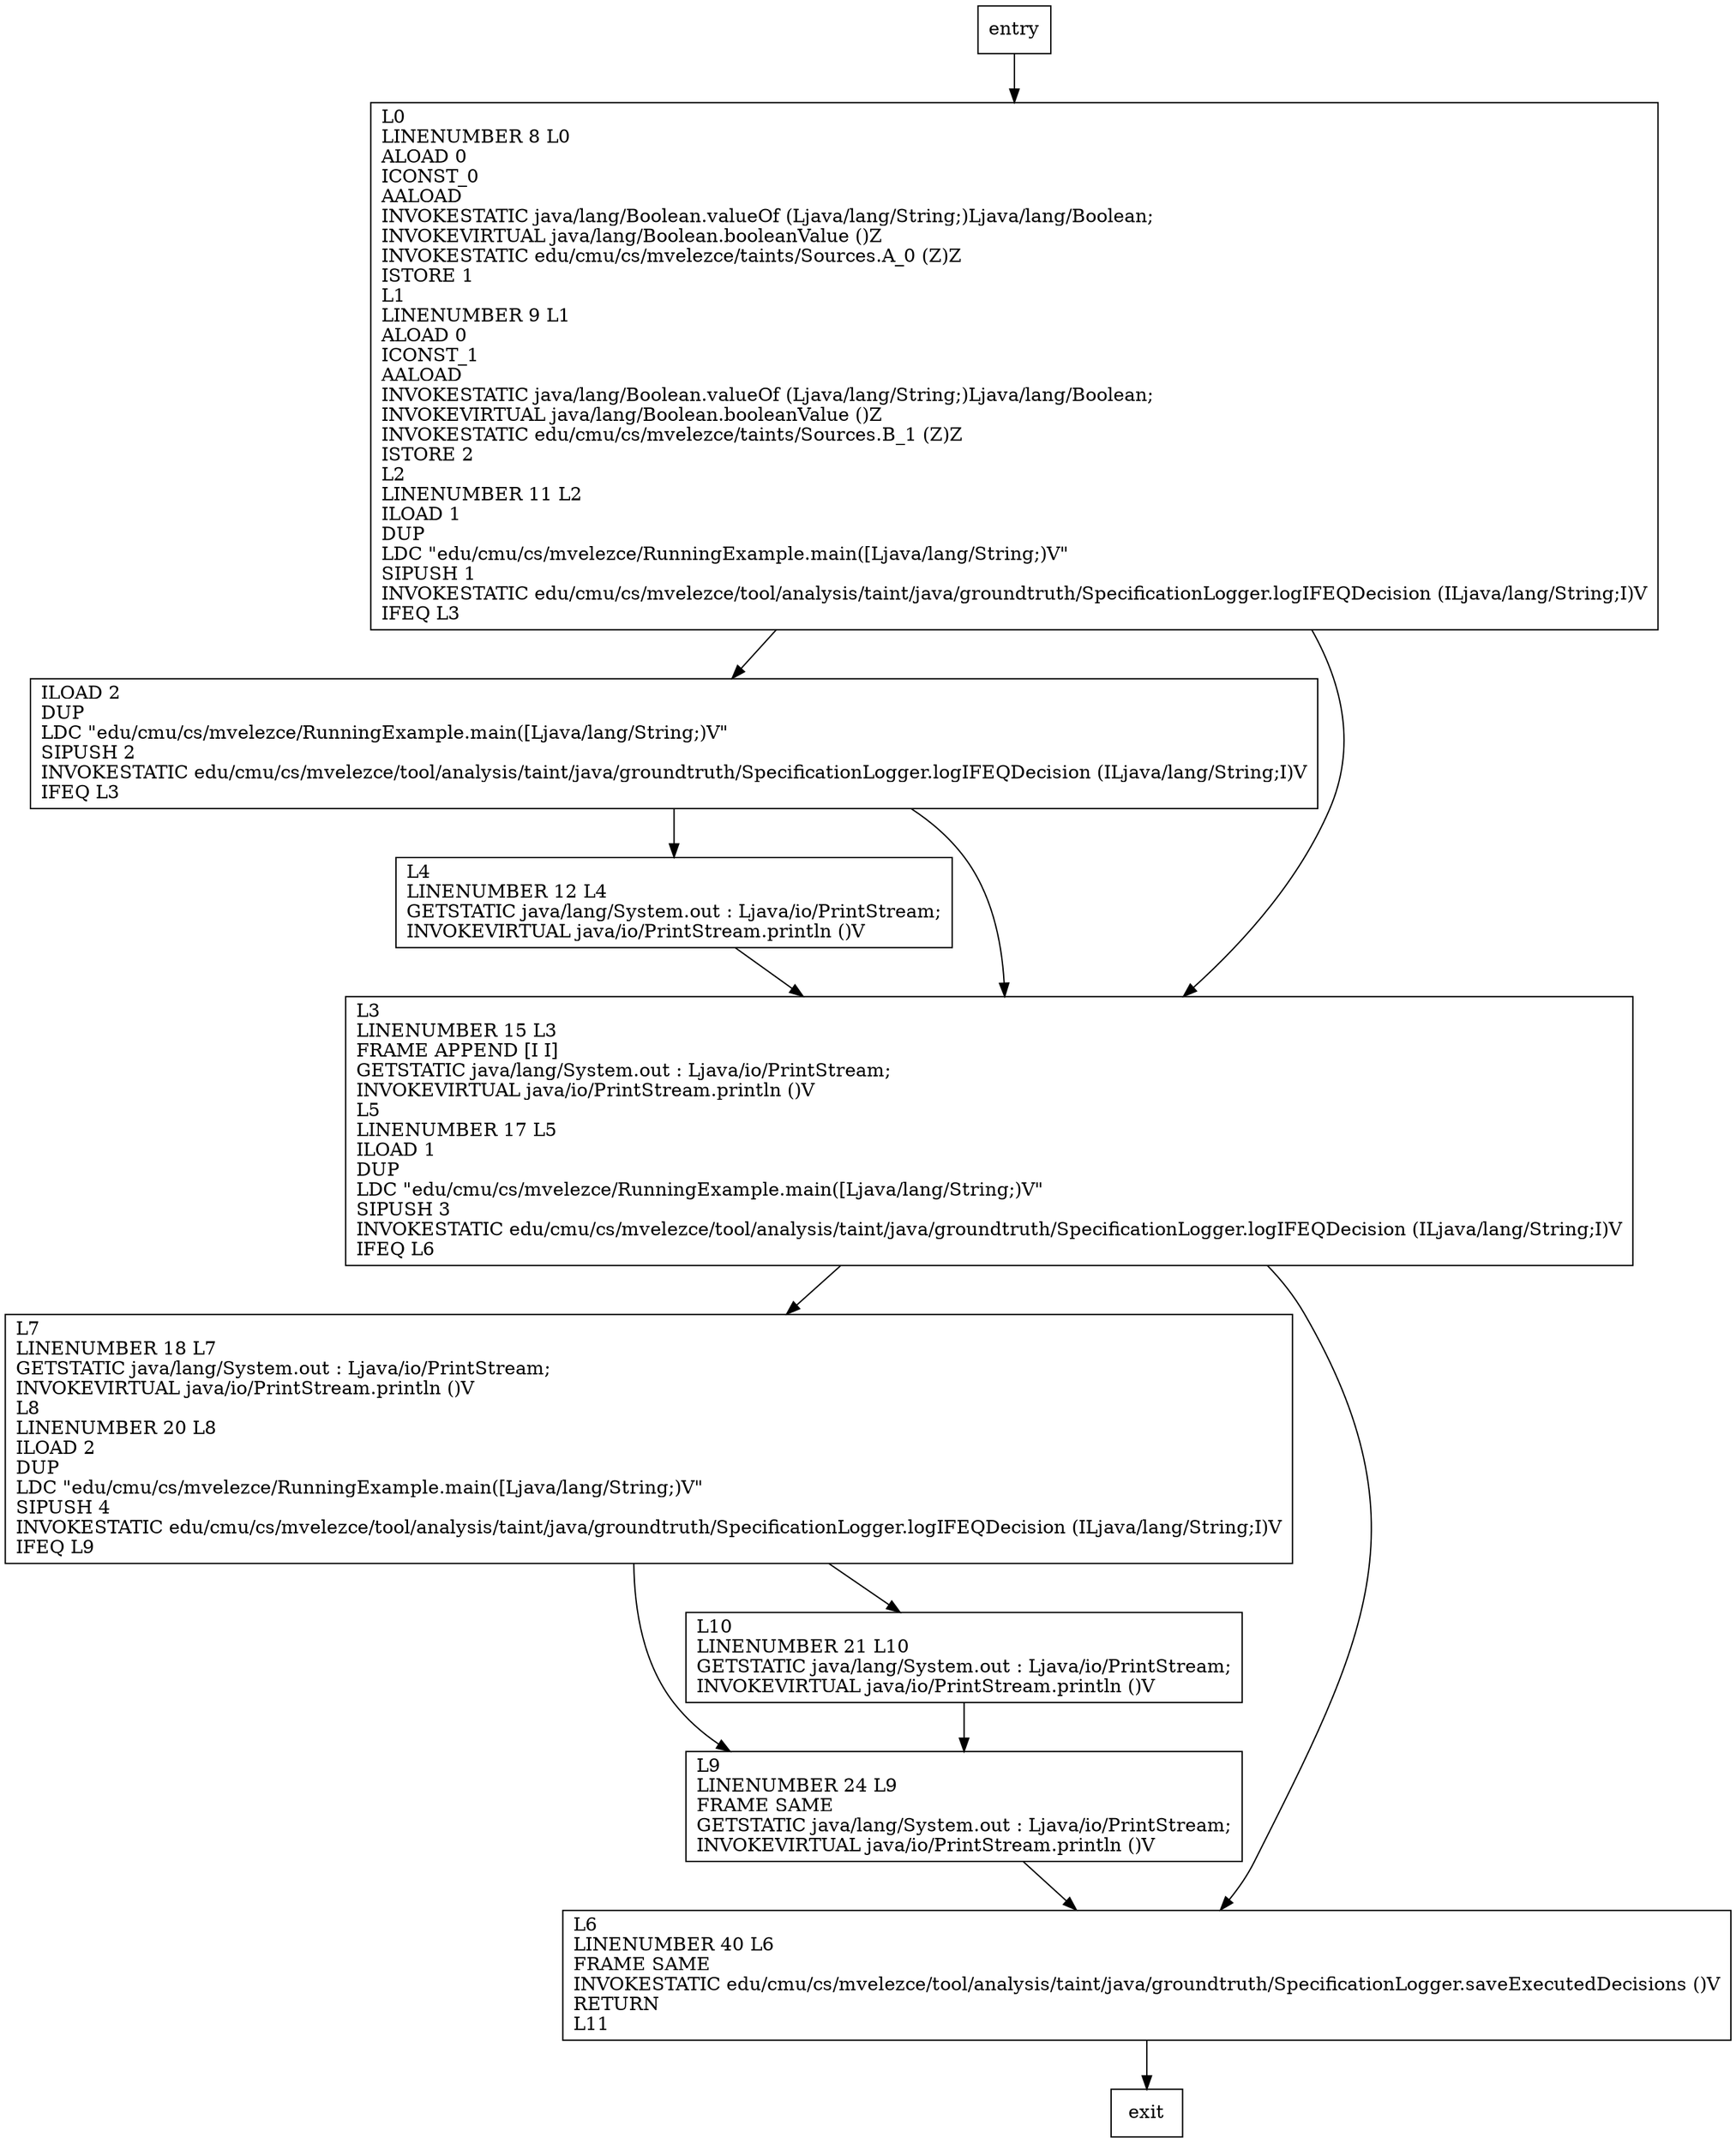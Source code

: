 digraph main {
node [shape=record];
2012232625 [label="ILOAD 2\lDUP\lLDC \"edu/cmu/cs/mvelezce/RunningExample.main([Ljava/lang/String;)V\"\lSIPUSH 2\lINVOKESTATIC edu/cmu/cs/mvelezce/tool/analysis/taint/java/groundtruth/SpecificationLogger.logIFEQDecision (ILjava/lang/String;I)V\lIFEQ L3\l"];
754666084 [label="L9\lLINENUMBER 24 L9\lFRAME SAME\lGETSTATIC java/lang/System.out : Ljava/io/PrintStream;\lINVOKEVIRTUAL java/io/PrintStream.println ()V\l"];
627150481 [label="L4\lLINENUMBER 12 L4\lGETSTATIC java/lang/System.out : Ljava/io/PrintStream;\lINVOKEVIRTUAL java/io/PrintStream.println ()V\l"];
1911728085 [label="L7\lLINENUMBER 18 L7\lGETSTATIC java/lang/System.out : Ljava/io/PrintStream;\lINVOKEVIRTUAL java/io/PrintStream.println ()V\lL8\lLINENUMBER 20 L8\lILOAD 2\lDUP\lLDC \"edu/cmu/cs/mvelezce/RunningExample.main([Ljava/lang/String;)V\"\lSIPUSH 4\lINVOKESTATIC edu/cmu/cs/mvelezce/tool/analysis/taint/java/groundtruth/SpecificationLogger.logIFEQDecision (ILjava/lang/String;I)V\lIFEQ L9\l"];
128526626 [label="L6\lLINENUMBER 40 L6\lFRAME SAME\lINVOKESTATIC edu/cmu/cs/mvelezce/tool/analysis/taint/java/groundtruth/SpecificationLogger.saveExecutedDecisions ()V\lRETURN\lL11\l"];
88558700 [label="L10\lLINENUMBER 21 L10\lGETSTATIC java/lang/System.out : Ljava/io/PrintStream;\lINVOKEVIRTUAL java/io/PrintStream.println ()V\l"];
564160838 [label="L0\lLINENUMBER 8 L0\lALOAD 0\lICONST_0\lAALOAD\lINVOKESTATIC java/lang/Boolean.valueOf (Ljava/lang/String;)Ljava/lang/Boolean;\lINVOKEVIRTUAL java/lang/Boolean.booleanValue ()Z\lINVOKESTATIC edu/cmu/cs/mvelezce/taints/Sources.A_0 (Z)Z\lISTORE 1\lL1\lLINENUMBER 9 L1\lALOAD 0\lICONST_1\lAALOAD\lINVOKESTATIC java/lang/Boolean.valueOf (Ljava/lang/String;)Ljava/lang/Boolean;\lINVOKEVIRTUAL java/lang/Boolean.booleanValue ()Z\lINVOKESTATIC edu/cmu/cs/mvelezce/taints/Sources.B_1 (Z)Z\lISTORE 2\lL2\lLINENUMBER 11 L2\lILOAD 1\lDUP\lLDC \"edu/cmu/cs/mvelezce/RunningExample.main([Ljava/lang/String;)V\"\lSIPUSH 1\lINVOKESTATIC edu/cmu/cs/mvelezce/tool/analysis/taint/java/groundtruth/SpecificationLogger.logIFEQDecision (ILjava/lang/String;I)V\lIFEQ L3\l"];
846063400 [label="L3\lLINENUMBER 15 L3\lFRAME APPEND [I I]\lGETSTATIC java/lang/System.out : Ljava/io/PrintStream;\lINVOKEVIRTUAL java/io/PrintStream.println ()V\lL5\lLINENUMBER 17 L5\lILOAD 1\lDUP\lLDC \"edu/cmu/cs/mvelezce/RunningExample.main([Ljava/lang/String;)V\"\lSIPUSH 3\lINVOKESTATIC edu/cmu/cs/mvelezce/tool/analysis/taint/java/groundtruth/SpecificationLogger.logIFEQDecision (ILjava/lang/String;I)V\lIFEQ L6\l"];
entry;
exit;
entry -> 564160838;
2012232625 -> 627150481;
2012232625 -> 846063400;
754666084 -> 128526626;
627150481 -> 846063400;
1911728085 -> 754666084;
1911728085 -> 88558700;
128526626 -> exit;
88558700 -> 754666084;
564160838 -> 2012232625;
564160838 -> 846063400;
846063400 -> 1911728085;
846063400 -> 128526626;
}
